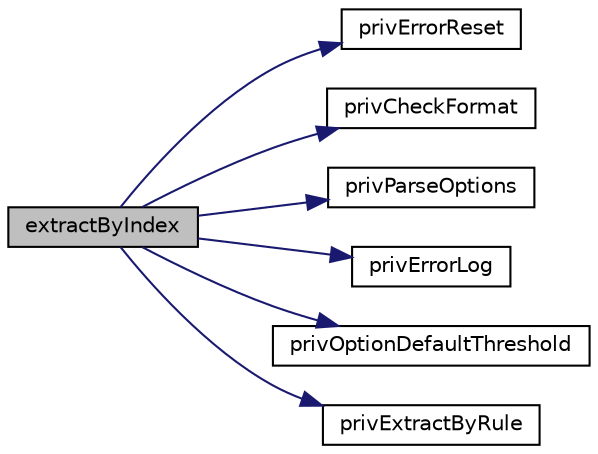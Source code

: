 digraph "extractByIndex"
{
  edge [fontname="Helvetica",fontsize="10",labelfontname="Helvetica",labelfontsize="10"];
  node [fontname="Helvetica",fontsize="10",shape=record];
  rankdir="LR";
  Node60 [label="extractByIndex",height=0.2,width=0.4,color="black", fillcolor="grey75", style="filled", fontcolor="black"];
  Node60 -> Node61 [color="midnightblue",fontsize="10",style="solid",fontname="Helvetica"];
  Node61 [label="privErrorReset",height=0.2,width=0.4,color="black", fillcolor="white", style="filled",URL="$class_pcl_zip.html#ac5af7b6471e22f647ccbdb69e9ebbcf6"];
  Node60 -> Node62 [color="midnightblue",fontsize="10",style="solid",fontname="Helvetica"];
  Node62 [label="privCheckFormat",height=0.2,width=0.4,color="black", fillcolor="white", style="filled",URL="$class_pcl_zip.html#a73f73a0ca89cba89a5f38bff918b609a"];
  Node60 -> Node63 [color="midnightblue",fontsize="10",style="solid",fontname="Helvetica"];
  Node63 [label="privParseOptions",height=0.2,width=0.4,color="black", fillcolor="white", style="filled",URL="$class_pcl_zip.html#a6ea996087e129fd4556bf8edb5c96ea6"];
  Node60 -> Node64 [color="midnightblue",fontsize="10",style="solid",fontname="Helvetica"];
  Node64 [label="privErrorLog",height=0.2,width=0.4,color="black", fillcolor="white", style="filled",URL="$class_pcl_zip.html#ae93909de718392884b09bd46fb8f7249"];
  Node60 -> Node65 [color="midnightblue",fontsize="10",style="solid",fontname="Helvetica"];
  Node65 [label="privOptionDefaultThreshold",height=0.2,width=0.4,color="black", fillcolor="white", style="filled",URL="$class_pcl_zip.html#a1ae8242d93e35959dd5fd586df493865"];
  Node60 -> Node66 [color="midnightblue",fontsize="10",style="solid",fontname="Helvetica"];
  Node66 [label="privExtractByRule",height=0.2,width=0.4,color="black", fillcolor="white", style="filled",URL="$class_pcl_zip.html#ad75e17652fb96a0f3b12b312b57155ab"];
}
